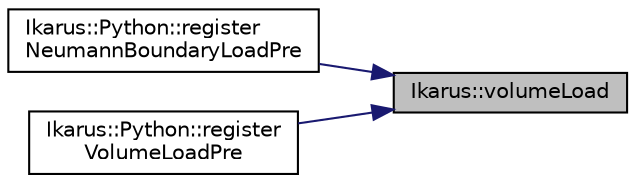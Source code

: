 digraph "Ikarus::volumeLoad"
{
 // LATEX_PDF_SIZE
  edge [fontname="Helvetica",fontsize="10",labelfontname="Helvetica",labelfontsize="10"];
  node [fontname="Helvetica",fontsize="10",shape=record];
  rankdir="RL";
  Node1 [label="Ikarus::volumeLoad",height=0.2,width=0.4,color="black", fillcolor="grey75", style="filled", fontcolor="black",tooltip="A helper function to create a volume load skill."];
  Node1 -> Node2 [dir="back",color="midnightblue",fontsize="10",style="solid",fontname="Helvetica"];
  Node2 [label="Ikarus::Python::register\lNeumannBoundaryLoadPre",height=0.2,width=0.4,color="black", fillcolor="white", style="filled",URL="$a00389.html#a813121e686b5d64d6ef1e11bd4bfc59b",tooltip="Registers a NeumannBoundaryLoadPre class in Python."];
  Node1 -> Node3 [dir="back",color="midnightblue",fontsize="10",style="solid",fontname="Helvetica"];
  Node3 [label="Ikarus::Python::register\lVolumeLoadPre",height=0.2,width=0.4,color="black", fillcolor="white", style="filled",URL="$a00389.html#a1f597ae7aac82dc24a8a2669f86fc12b",tooltip="Registers a VolumeLoadPre class in Python."];
}
